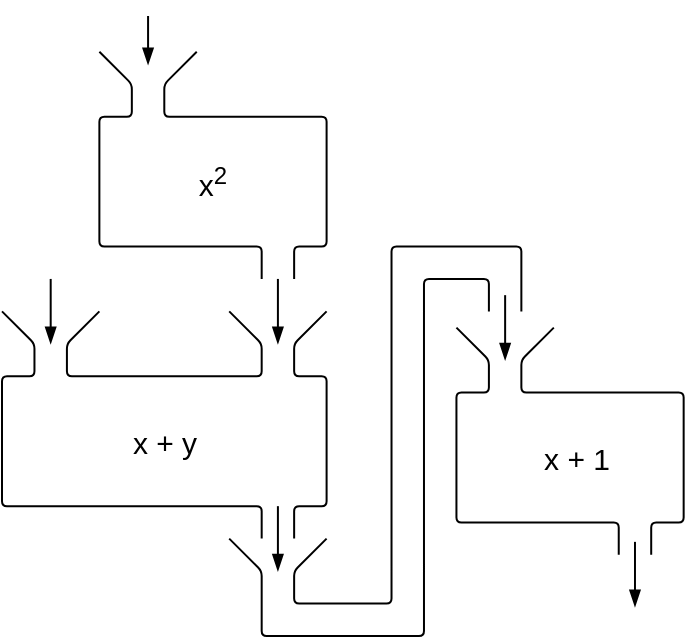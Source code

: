 <mxfile version="22.1.16" type="device">
  <diagram name="Page-1" id="6tg9GIHV7iliTP3JH1uk">
    <mxGraphModel dx="819" dy="546" grid="1" gridSize="10" guides="1" tooltips="1" connect="1" arrows="1" fold="1" page="1" pageScale="1" pageWidth="300" pageHeight="250" math="0" shadow="0">
      <root>
        <mxCell id="0" />
        <mxCell id="1" parent="0" />
        <mxCell id="hHmgyYZAZo99E_Bc1XQI-2" value="" style="endArrow=none;html=1;rounded=1;curved=0;arcSize=5;" parent="1" edge="1">
          <mxGeometry width="50" height="50" relative="1" as="geometry">
            <mxPoint x="156.07" y="141.466" as="sourcePoint" />
            <mxPoint x="107.38" y="27.853" as="targetPoint" />
            <Array as="points">
              <mxPoint x="156.07" y="125.236" />
              <mxPoint x="172.3" y="125.236" />
              <mxPoint x="172.3" y="60.314" />
              <mxPoint x="91.15" y="60.314" />
              <mxPoint x="91.15" y="44.084" />
            </Array>
          </mxGeometry>
        </mxCell>
        <mxCell id="hHmgyYZAZo99E_Bc1XQI-14" value="" style="endArrow=blockThin;html=1;rounded=0;endFill=1;" parent="1" edge="1">
          <mxGeometry width="50" height="50" relative="1" as="geometry">
            <mxPoint x="83.035" y="10" as="sourcePoint" />
            <mxPoint x="83.035" y="34.346" as="targetPoint" />
          </mxGeometry>
        </mxCell>
        <mxCell id="hHmgyYZAZo99E_Bc1XQI-16" value="" style="endArrow=none;html=1;rounded=1;curved=0;arcSize=5;" parent="1" edge="1">
          <mxGeometry width="50" height="50" relative="1" as="geometry">
            <mxPoint x="123.61" y="157.696" as="sourcePoint" />
            <mxPoint x="58.69" y="157.696" as="targetPoint" />
            <Array as="points">
              <mxPoint x="139.84" y="173.927" />
              <mxPoint x="139.84" y="190.157" />
              <mxPoint x="42.46" y="190.157" />
              <mxPoint x="42.46" y="173.927" />
            </Array>
          </mxGeometry>
        </mxCell>
        <mxCell id="hHmgyYZAZo99E_Bc1XQI-27" value="" style="endArrow=blockThin;html=1;rounded=0;endFill=1;" parent="1" edge="1">
          <mxGeometry width="50" height="50" relative="1" as="geometry">
            <mxPoint x="34.345" y="141.466" as="sourcePoint" />
            <mxPoint x="34.345" y="173.927" as="targetPoint" />
          </mxGeometry>
        </mxCell>
        <mxCell id="hHmgyYZAZo99E_Bc1XQI-35" value="" style="endArrow=none;html=1;rounded=1;curved=0;arcSize=5;" parent="1" edge="1">
          <mxGeometry width="50" height="50" relative="1" as="geometry">
            <mxPoint x="156.07" y="271.309" as="sourcePoint" />
            <mxPoint x="172.3" y="157.696" as="targetPoint" />
            <Array as="points">
              <mxPoint x="156.07" y="255.079" />
              <mxPoint x="172.3" y="255.079" />
              <mxPoint x="172.3" y="190.157" />
              <mxPoint x="156.07" y="190.157" />
              <mxPoint x="156.07" y="173.927" />
            </Array>
          </mxGeometry>
        </mxCell>
        <mxCell id="hHmgyYZAZo99E_Bc1XQI-39" value="" style="endArrow=blockThin;html=1;rounded=0;endFill=1;" parent="1" edge="1">
          <mxGeometry width="50" height="50" relative="1" as="geometry">
            <mxPoint x="147.955" y="141.466" as="sourcePoint" />
            <mxPoint x="147.955" y="173.927" as="targetPoint" />
          </mxGeometry>
        </mxCell>
        <mxCell id="hHmgyYZAZo99E_Bc1XQI-41" value="" style="endArrow=none;html=1;rounded=1;curved=0;arcSize=5;" parent="1" edge="1">
          <mxGeometry width="50" height="50" relative="1" as="geometry">
            <mxPoint x="253.45" y="157.696" as="sourcePoint" />
            <mxPoint x="123.61" y="271.309" as="targetPoint" />
            <Array as="points">
              <mxPoint x="253.45" y="141.466" />
              <mxPoint x="220.99" y="141.466" />
              <mxPoint x="220.99" y="320" />
              <mxPoint x="139.84" y="320" />
              <mxPoint x="139.84" y="287.539" />
            </Array>
          </mxGeometry>
        </mxCell>
        <mxCell id="hHmgyYZAZo99E_Bc1XQI-64" value="" style="endArrow=none;html=1;rounded=1;curved=0;arcSize=5;" parent="1" edge="1">
          <mxGeometry width="50" height="50" relative="1" as="geometry">
            <mxPoint x="269.68" y="157.696" as="sourcePoint" />
            <mxPoint x="172.3" y="271.309" as="targetPoint" />
            <Array as="points">
              <mxPoint x="269.68" y="125.236" />
              <mxPoint x="204.76" y="125.236" />
              <mxPoint x="204.76" y="303.77" />
              <mxPoint x="156.07" y="303.77" />
              <mxPoint x="156.07" y="287.539" />
            </Array>
          </mxGeometry>
        </mxCell>
        <mxCell id="hHmgyYZAZo99E_Bc1XQI-65" value="" style="endArrow=blockThin;html=1;rounded=0;endFill=1;" parent="1" edge="1">
          <mxGeometry width="50" height="50" relative="1" as="geometry">
            <mxPoint x="147.955" y="255.079" as="sourcePoint" />
            <mxPoint x="147.955" y="287.539" as="targetPoint" />
          </mxGeometry>
        </mxCell>
        <mxCell id="hHmgyYZAZo99E_Bc1XQI-66" value="" style="endArrow=blockThin;html=1;rounded=0;endFill=1;" parent="1" edge="1">
          <mxGeometry width="50" height="50" relative="1" as="geometry">
            <mxPoint x="261.565" y="149.581" as="sourcePoint" />
            <mxPoint x="261.565" y="182.042" as="targetPoint" />
          </mxGeometry>
        </mxCell>
        <mxCell id="hHmgyYZAZo99E_Bc1XQI-67" value="" style="endArrow=blockThin;html=1;rounded=0;endFill=1;" parent="1" edge="1">
          <mxGeometry width="50" height="50" relative="1" as="geometry">
            <mxPoint x="326.485" y="272.932" as="sourcePoint" />
            <mxPoint x="326.485" y="305.393" as="targetPoint" />
          </mxGeometry>
        </mxCell>
        <mxCell id="hHmgyYZAZo99E_Bc1XQI-68" value="x&lt;sup style=&quot;&quot;&gt;&lt;font style=&quot;font-size: 12px;&quot;&gt;2&lt;/font&gt;&lt;/sup&gt;" style="text;strokeColor=none;align=center;fillColor=none;html=1;verticalAlign=middle;whiteSpace=wrap;rounded=0;fontSize=15;" parent="1" vertex="1">
          <mxGeometry x="83.035" y="76.545" width="64.92" height="32.461" as="geometry" />
        </mxCell>
        <mxCell id="hHmgyYZAZo99E_Bc1XQI-69" value="x + y" style="text;strokeColor=none;align=center;fillColor=none;html=1;verticalAlign=middle;whiteSpace=wrap;rounded=0;fontSize=15;" parent="1" vertex="1">
          <mxGeometry x="58.69" y="206.387" width="64.92" height="32.461" as="geometry" />
        </mxCell>
        <mxCell id="hHmgyYZAZo99E_Bc1XQI-70" value="x + 1" style="text;strokeColor=none;align=center;fillColor=none;html=1;verticalAlign=middle;whiteSpace=wrap;rounded=0;fontSize=15;" parent="1" vertex="1">
          <mxGeometry x="264.811" y="214.503" width="64.92" height="32.461" as="geometry" />
        </mxCell>
        <mxCell id="1HjXiJQ7qyAeAaL4lSqM-4" value="" style="endArrow=none;html=1;rounded=1;endFill=0;curved=0;arcSize=5;" parent="1" edge="1">
          <mxGeometry width="50" height="50" relative="1" as="geometry">
            <mxPoint x="58.69" y="27.853" as="sourcePoint" />
            <mxPoint x="139.84" y="141.466" as="targetPoint" />
            <Array as="points">
              <mxPoint x="74.92" y="44.084" />
              <mxPoint x="74.92" y="60.314" />
              <mxPoint x="58.69" y="60.314" />
              <mxPoint x="58.69" y="125.236" />
              <mxPoint x="139.84" y="125.236" />
            </Array>
          </mxGeometry>
        </mxCell>
        <mxCell id="1HjXiJQ7qyAeAaL4lSqM-5" value="" style="endArrow=none;html=1;rounded=1;arcSize=5;curved=0;" parent="1" edge="1">
          <mxGeometry width="50" height="50" relative="1" as="geometry">
            <mxPoint x="334.6" y="279.424" as="sourcePoint" />
            <mxPoint x="285.91" y="165.812" as="targetPoint" />
            <Array as="points">
              <mxPoint x="334.6" y="263.194" />
              <mxPoint x="350.83" y="263.194" />
              <mxPoint x="350.83" y="198.272" />
              <mxPoint x="269.68" y="198.272" />
              <mxPoint x="269.68" y="182.042" />
            </Array>
          </mxGeometry>
        </mxCell>
        <mxCell id="1HjXiJQ7qyAeAaL4lSqM-6" value="" style="endArrow=none;html=1;rounded=1;endFill=0;arcSize=5;curved=0;" parent="1" edge="1">
          <mxGeometry width="50" height="50" relative="1" as="geometry">
            <mxPoint x="237.22" y="165.812" as="sourcePoint" />
            <mxPoint x="318.37" y="279.424" as="targetPoint" />
            <Array as="points">
              <mxPoint x="253.45" y="182.042" />
              <mxPoint x="253.45" y="198.272" />
              <mxPoint x="237.22" y="198.272" />
              <mxPoint x="237.22" y="263.194" />
              <mxPoint x="318.37" y="263.194" />
            </Array>
          </mxGeometry>
        </mxCell>
        <mxCell id="0zWPNHQlQ6AzTByDRqDW-1" value="" style="endArrow=none;html=1;rounded=1;endFill=0;curved=0;arcSize=5;" edge="1" parent="1">
          <mxGeometry width="50" height="50" relative="1" as="geometry">
            <mxPoint x="10" y="157.696" as="sourcePoint" />
            <mxPoint x="139.84" y="271.309" as="targetPoint" />
            <Array as="points">
              <mxPoint x="26.23" y="173.927" />
              <mxPoint x="26.23" y="190.157" />
              <mxPoint x="10" y="190.157" />
              <mxPoint x="10" y="255.079" />
              <mxPoint x="139.84" y="255.079" />
            </Array>
          </mxGeometry>
        </mxCell>
      </root>
    </mxGraphModel>
  </diagram>
</mxfile>
